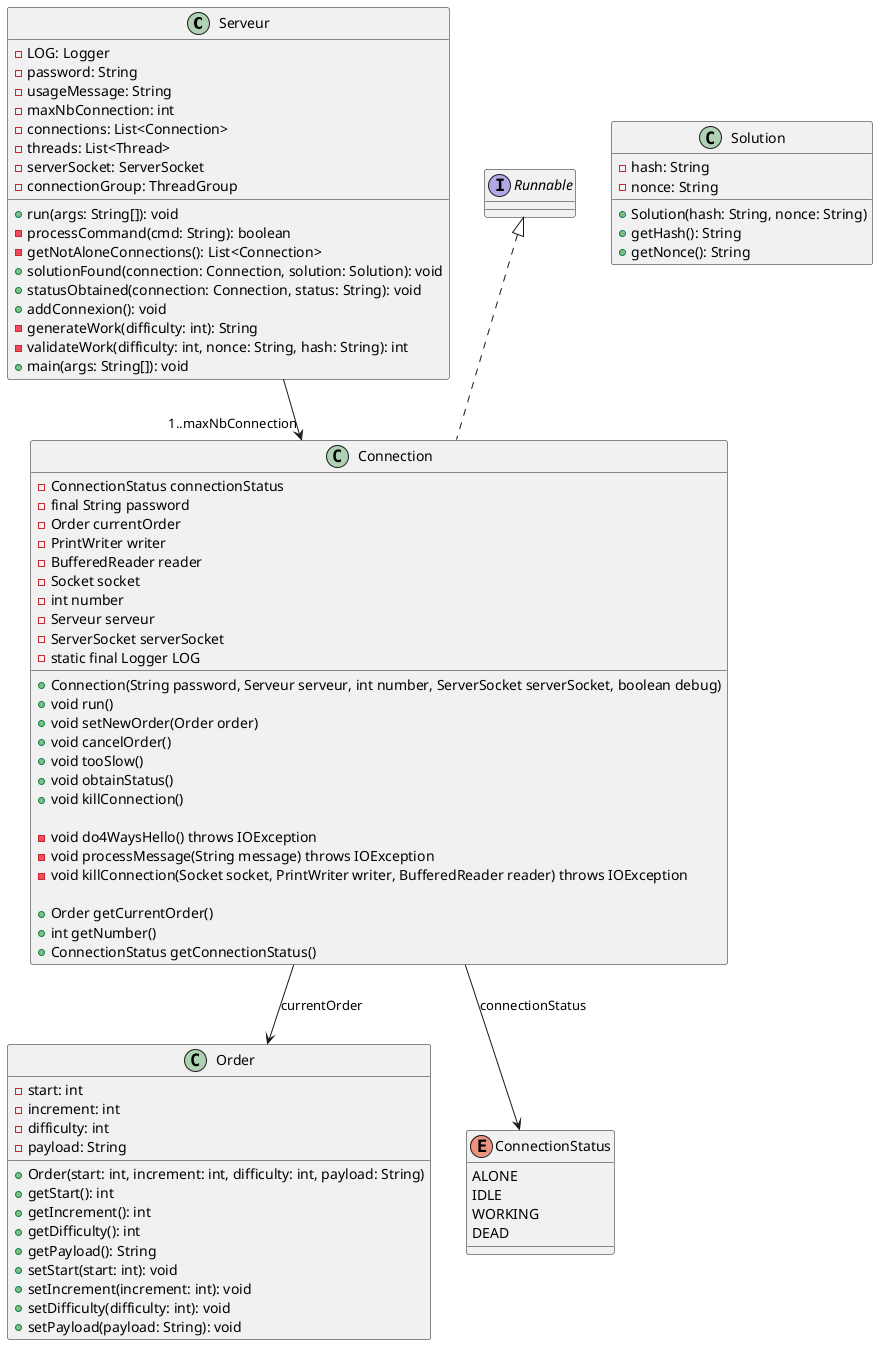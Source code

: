 @startuml

class Serveur {
    - LOG: Logger
    - password: String
    - usageMessage: String
    - maxNbConnection: int
    - connections: List<Connection>
    - threads: List<Thread>
    - serverSocket: ServerSocket
    - connectionGroup: ThreadGroup
    + run(args: String[]): void
    - processCommand(cmd: String): boolean
    - getNotAloneConnections(): List<Connection>
    + solutionFound(connection: Connection, solution: Solution): void
    + statusObtained(connection: Connection, status: String): void
    + addConnexion(): void
    - generateWork(difficulty: int): String
    - validateWork(difficulty: int, nonce: String, hash: String): int
    + main(args: String[]): void
}


class Connection implements Runnable {
    - ConnectionStatus connectionStatus
    - final String password
    - Order currentOrder
    - PrintWriter writer
    - BufferedReader reader
    - Socket socket
    - int number
    - Serveur serveur
    - ServerSocket serverSocket
    - static final Logger LOG

    + Connection(String password, Serveur serveur, int number, ServerSocket serverSocket, boolean debug)
    + void run()
    + void setNewOrder(Order order)
    + void cancelOrder()
    + void tooSlow()
    + void obtainStatus()
    + void killConnection()

    - void do4WaysHello() throws IOException
    - void processMessage(String message) throws IOException
    - void killConnection(Socket socket, PrintWriter writer, BufferedReader reader) throws IOException

    + Order getCurrentOrder()
    + int getNumber()
    + ConnectionStatus getConnectionStatus()
}

class Solution {
    -hash: String
    -nonce: String
    +Solution(hash: String, nonce: String)
    +getHash(): String
    +getNonce(): String
}

class Order {
    -start: int
    -increment: int
    -difficulty: int
    -payload: String
    +Order(start: int, increment: int, difficulty: int, payload: String)
    +getStart(): int
    +getIncrement(): int
    +getDifficulty(): int
    +getPayload(): String
    +setStart(start: int): void
    +setIncrement(increment: int): void
    +setDifficulty(difficulty: int): void
    +setPayload(payload: String): void
}

enum ConnectionStatus {
    ALONE
    IDLE
    WORKING
    DEAD
}


Serveur --> "1..maxNbConnection" Connection
Connection --> ConnectionStatus : connectionStatus
Connection --> Order : "currentOrder"
@enduml
